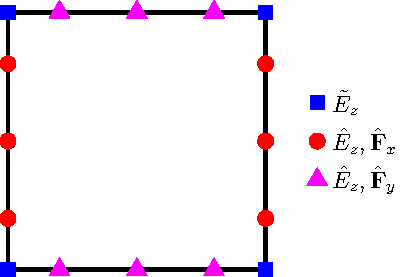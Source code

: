 size(200,0);

pen pc = linewidth(2);

pair x1 = (0.0,0.0);
pair x2 = (1.0,0.0);
pair x3 = (1.0,1.0);
pair x4 = (0.0,1.0);
draw(x1--x2--x3--x4--cycle,pc);

// Space Gauss Points
real[] yg = {
             0.2,
             1.0/2.0,
             0.8
            };

marker m1 = marker(scale(4)*unitcircle,red,Fill);
marker m2 = marker(scale(6)*polygon(3),magenta,Fill);
marker m3 = marker(scale(5)*polygon(4),blue,Fill);

for(int i=0; i<3; ++i)
{
   draw((1.0,yg[i]),   m1);
   draw((0.0,yg[i]),   m1);
   draw((yg[i],0.0),   m2);
   draw((yg[i],1.0),   m2);
}

draw((0,0),m3);
draw((1,0),m3);
draw((1,1),m3);
draw((0,1),m3);

pair p1 = (1.2,0.5);
draw(p1,m1);
label(" $\hat{E}_z,\hat{\bf F}_x$",p1,E);

pair p2 = (1.2,0.35);
draw(p2,m2);
label(" $\hat{E}_z,\hat{\bf F}_y$",p2,E);

pair p3 = (1.2,0.65);
draw(p3,m3);
label(" $\tilde{E}_z$",p3,E);

